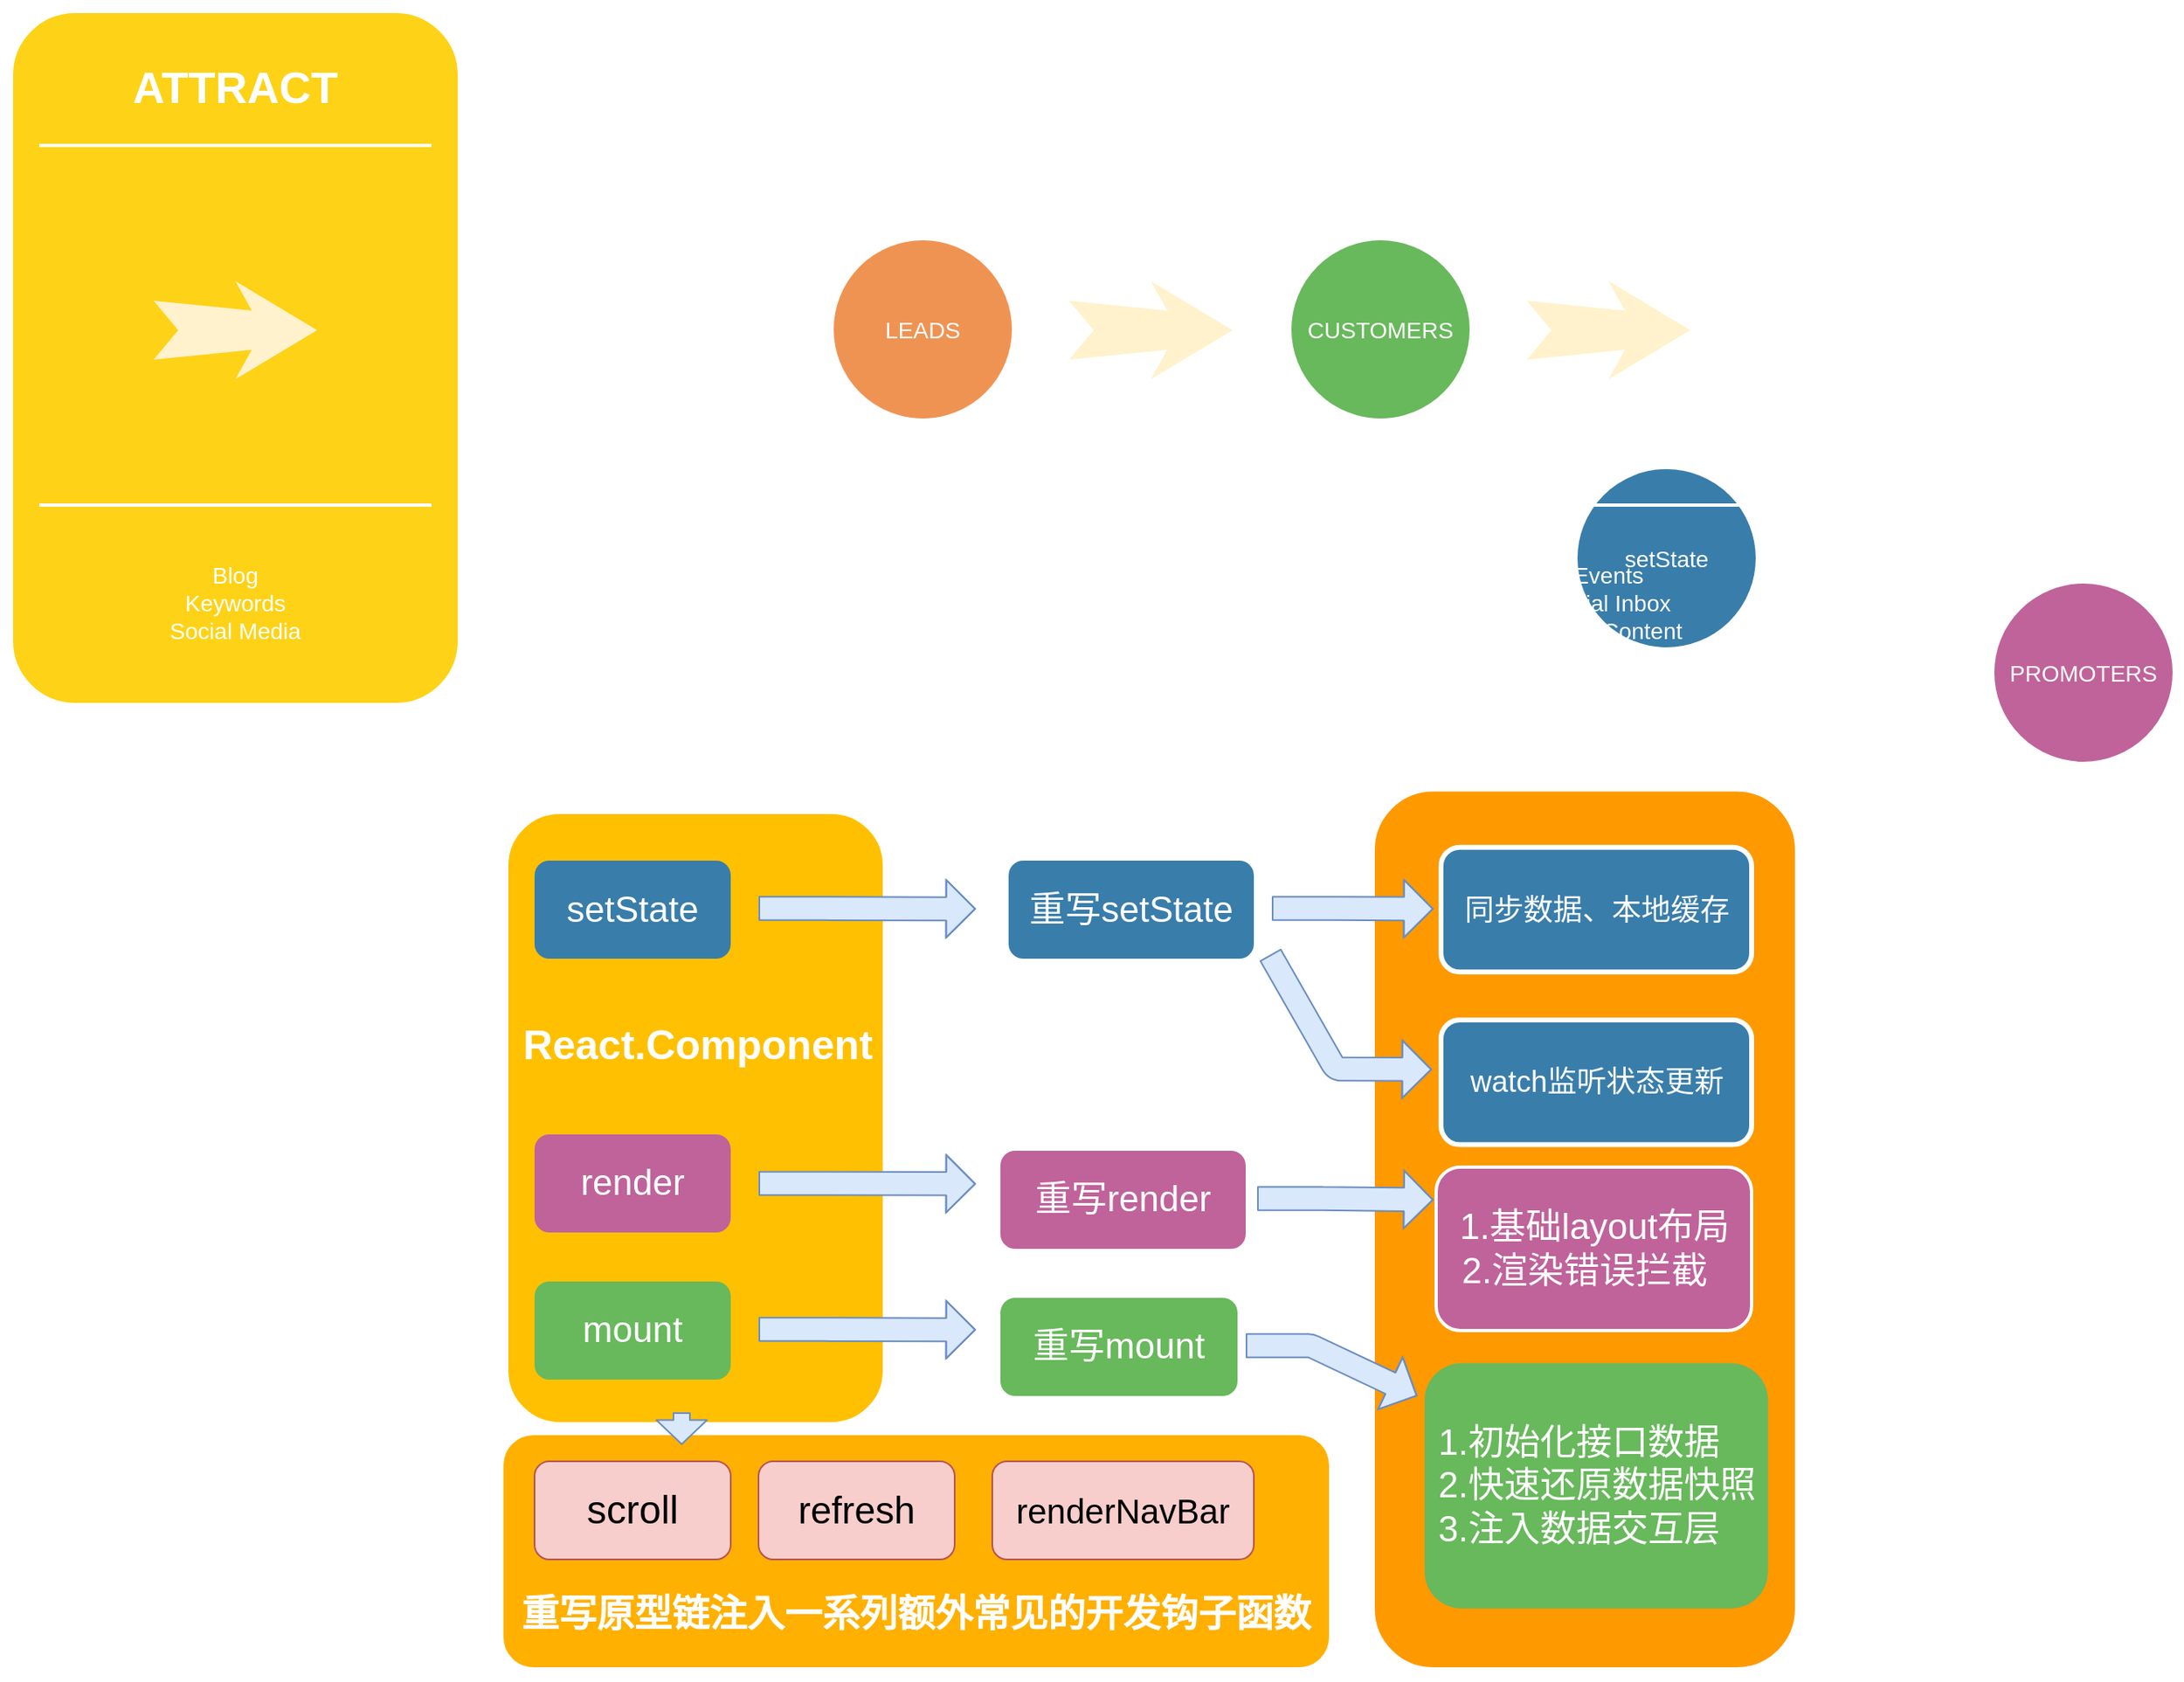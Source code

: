<mxfile version="14.9.5" type="github">
  <diagram name="Page-1" id="12e1b939-464a-85fe-373e-61e167be1490">
    <mxGraphModel dx="1351" dy="713" grid="1" gridSize="10" guides="1" tooltips="1" connect="1" arrows="1" fold="1" page="1" pageScale="1.5" pageWidth="1169" pageHeight="826" background="none" math="0" shadow="0">
      <root>
        <mxCell id="0" />
        <mxCell id="1" parent="0" />
        <mxCell id="60da8b9f42644d3a-2" value="" style="whiteSpace=wrap;html=1;rounded=1;shadow=0;strokeWidth=8;fontSize=20;align=center;fillColor=#FED217;strokeColor=#FFFFFF;" parent="1" vertex="1">
          <mxGeometry x="317" y="50" width="280" height="430" as="geometry" />
        </mxCell>
        <mxCell id="60da8b9f42644d3a-3" value="ATTRACT" style="text;html=1;strokeColor=none;fillColor=none;align=center;verticalAlign=middle;whiteSpace=wrap;rounded=0;shadow=0;fontSize=27;fontColor=#FFFFFF;fontStyle=1" parent="1" vertex="1">
          <mxGeometry x="317" y="70" width="280" height="60" as="geometry" />
        </mxCell>
        <mxCell id="60da8b9f42644d3a-4" value="Blog&lt;div&gt;Keywords&lt;/div&gt;&lt;div&gt;Social Media&lt;/div&gt;" style="text;html=1;strokeColor=none;fillColor=none;align=center;verticalAlign=middle;whiteSpace=wrap;rounded=0;shadow=0;fontSize=14;fontColor=#FFFFFF;" parent="1" vertex="1">
          <mxGeometry x="317" y="370" width="280" height="90" as="geometry" />
        </mxCell>
        <mxCell id="60da8b9f42644d3a-6" value="" style="line;strokeWidth=2;html=1;rounded=0;shadow=0;fontSize=27;align=center;fillColor=none;strokeColor=#FFFFFF;" parent="1" vertex="1">
          <mxGeometry x="337" y="130" width="240" height="10" as="geometry" />
        </mxCell>
        <mxCell id="60da8b9f42644d3a-7" value="" style="line;strokeWidth=2;html=1;rounded=0;shadow=0;fontSize=27;align=center;fillColor=none;strokeColor=#FFFFFF;" parent="1" vertex="1">
          <mxGeometry x="337" y="350" width="240" height="10" as="geometry" />
        </mxCell>
        <mxCell id="60da8b9f42644d3a-9" value="" style="html=1;shadow=0;dashed=0;align=center;verticalAlign=middle;shape=mxgraph.arrows2.stylisedArrow;dy=0.6;dx=40;notch=15;feather=0.4;rounded=0;strokeWidth=1;fontSize=27;strokeColor=none;fillColor=#fff2cc;" parent="1" vertex="1">
          <mxGeometry x="407" y="218" width="100" height="60" as="geometry" />
        </mxCell>
        <mxCell id="60da8b9f42644d3a-17" value="" style="whiteSpace=wrap;html=1;rounded=1;shadow=0;strokeWidth=8;fontSize=20;align=center;fillColor=#FFC001;strokeColor=#FFFFFF;" parent="1" vertex="1">
          <mxGeometry x="620" y="540" width="237" height="380" as="geometry" />
        </mxCell>
        <mxCell id="60da8b9f42644d3a-18" value="CONVERT" style="text;html=1;strokeColor=none;fillColor=none;align=center;verticalAlign=middle;whiteSpace=wrap;rounded=0;shadow=0;fontSize=27;fontColor=#FFFFFF;fontStyle=1" parent="1" vertex="1">
          <mxGeometry x="597" y="70" width="280" height="60" as="geometry" />
        </mxCell>
        <mxCell id="60da8b9f42644d3a-19" value="Forms&lt;div&gt;Calls-to-Action&lt;/div&gt;&lt;div&gt;Landing Pages&lt;/div&gt;" style="text;html=1;strokeColor=none;fillColor=none;align=center;verticalAlign=middle;whiteSpace=wrap;rounded=0;shadow=0;fontSize=14;fontColor=#FFFFFF;" parent="1" vertex="1">
          <mxGeometry x="597" y="370" width="280" height="90" as="geometry" />
        </mxCell>
        <mxCell id="60da8b9f42644d3a-20" value="" style="line;strokeWidth=2;html=1;rounded=0;shadow=0;fontSize=27;align=center;fillColor=none;strokeColor=#FFFFFF;" parent="1" vertex="1">
          <mxGeometry x="617" y="130" width="240" height="10" as="geometry" />
        </mxCell>
        <mxCell id="60da8b9f42644d3a-21" value="" style="line;strokeWidth=2;html=1;rounded=0;shadow=0;fontSize=27;align=center;fillColor=none;strokeColor=#FFFFFF;" parent="1" vertex="1">
          <mxGeometry x="617" y="350" width="240" height="10" as="geometry" />
        </mxCell>
        <mxCell id="60da8b9f42644d3a-22" value="setState" style="ellipse;whiteSpace=wrap;html=1;rounded=0;shadow=0;strokeWidth=6;fontSize=14;align=center;fillColor=#397DAA;strokeColor=#FFFFFF;fontColor=#FFFFFF;" parent="1" vertex="1">
          <mxGeometry x="1275" y="330" width="115" height="115" as="geometry" />
        </mxCell>
        <mxCell id="60da8b9f42644d3a-24" value="&lt;font color=&quot;#ffffff&quot; style=&quot;font-size: 23px ; line-height: 110%&quot;&gt;&lt;b&gt;&lt;br&gt;&lt;br&gt;&lt;br&gt;重写原型链注入一系列额外常见的开发钩子函数&lt;/b&gt;&lt;/font&gt;" style="whiteSpace=wrap;html=1;rounded=1;shadow=0;strokeWidth=8;fontSize=20;align=center;fillColor=#FFB001;strokeColor=#FFFFFF;" parent="1" vertex="1">
          <mxGeometry x="617" y="920" width="513" height="150" as="geometry" />
        </mxCell>
        <mxCell id="60da8b9f42644d3a-25" value="CLOSE" style="text;html=1;strokeColor=none;fillColor=none;align=center;verticalAlign=middle;whiteSpace=wrap;rounded=0;shadow=0;fontSize=27;fontColor=#FFFFFF;fontStyle=1" parent="1" vertex="1">
          <mxGeometry x="877" y="70" width="280" height="60" as="geometry" />
        </mxCell>
        <mxCell id="60da8b9f42644d3a-26" value="Email&lt;div&gt;Signals&lt;/div&gt;&lt;div&gt;Workflows&lt;/div&gt;" style="text;html=1;strokeColor=none;fillColor=none;align=center;verticalAlign=middle;whiteSpace=wrap;rounded=0;shadow=0;fontSize=14;fontColor=#FFFFFF;" parent="1" vertex="1">
          <mxGeometry x="877" y="370" width="280" height="90" as="geometry" />
        </mxCell>
        <mxCell id="60da8b9f42644d3a-27" value="" style="line;strokeWidth=2;html=1;rounded=0;shadow=0;fontSize=27;align=center;fillColor=none;strokeColor=#FFFFFF;" parent="1" vertex="1">
          <mxGeometry x="897" y="130" width="240" height="10" as="geometry" />
        </mxCell>
        <mxCell id="60da8b9f42644d3a-28" value="" style="line;strokeWidth=2;html=1;rounded=0;shadow=0;fontSize=27;align=center;fillColor=none;strokeColor=#FFFFFF;" parent="1" vertex="1">
          <mxGeometry x="897" y="350" width="240" height="10" as="geometry" />
        </mxCell>
        <mxCell id="60da8b9f42644d3a-29" value="LEADS" style="ellipse;whiteSpace=wrap;html=1;rounded=0;shadow=0;strokeWidth=6;fontSize=14;align=center;fillColor=#EF9353;strokeColor=#FFFFFF;fontColor=#FFFFFF;" parent="1" vertex="1">
          <mxGeometry x="820" y="190" width="115" height="115" as="geometry" />
        </mxCell>
        <mxCell id="60da8b9f42644d3a-30" value="" style="html=1;shadow=0;dashed=0;align=center;verticalAlign=middle;shape=mxgraph.arrows2.stylisedArrow;dy=0.6;dx=40;notch=15;feather=0.4;rounded=0;strokeWidth=1;fontSize=27;strokeColor=none;fillColor=#fff2cc;" parent="1" vertex="1">
          <mxGeometry x="967" y="218" width="100" height="60" as="geometry" />
        </mxCell>
        <mxCell id="60da8b9f42644d3a-31" value="" style="whiteSpace=wrap;html=1;rounded=1;shadow=0;strokeWidth=8;fontSize=20;align=center;fillColor=#FE9900;strokeColor=#FFFFFF;" parent="1" vertex="1">
          <mxGeometry x="1150" y="526.25" width="265" height="543.75" as="geometry" />
        </mxCell>
        <mxCell id="60da8b9f42644d3a-32" value="DELIGHT" style="text;html=1;strokeColor=none;fillColor=none;align=center;verticalAlign=middle;whiteSpace=wrap;rounded=0;shadow=0;fontSize=27;fontColor=#FFFFFF;fontStyle=1" parent="1" vertex="1">
          <mxGeometry x="1157" y="70" width="280" height="60" as="geometry" />
        </mxCell>
        <mxCell id="60da8b9f42644d3a-33" value="Events&lt;div&gt;Social Inbox&lt;/div&gt;&lt;div&gt;Smart Content&lt;/div&gt;" style="text;html=1;strokeColor=none;fillColor=none;align=center;verticalAlign=middle;whiteSpace=wrap;rounded=0;shadow=0;fontSize=14;fontColor=#FFFFFF;" parent="1" vertex="1">
          <mxGeometry x="1157" y="370" width="280" height="90" as="geometry" />
        </mxCell>
        <mxCell id="60da8b9f42644d3a-34" value="" style="line;strokeWidth=2;html=1;rounded=0;shadow=0;fontSize=27;align=center;fillColor=none;strokeColor=#FFFFFF;" parent="1" vertex="1">
          <mxGeometry x="1177" y="130" width="240" height="10" as="geometry" />
        </mxCell>
        <mxCell id="60da8b9f42644d3a-35" value="" style="line;strokeWidth=2;html=1;rounded=0;shadow=0;fontSize=27;align=center;fillColor=none;strokeColor=#FFFFFF;" parent="1" vertex="1">
          <mxGeometry x="1177" y="350" width="240" height="10" as="geometry" />
        </mxCell>
        <mxCell id="60da8b9f42644d3a-36" value="CUSTOMERS" style="ellipse;whiteSpace=wrap;html=1;rounded=0;shadow=0;strokeWidth=6;fontSize=14;align=center;fillColor=#68B85C;strokeColor=#FFFFFF;fontColor=#FFFFFF;" parent="1" vertex="1">
          <mxGeometry x="1100" y="190" width="115" height="115" as="geometry" />
        </mxCell>
        <mxCell id="60da8b9f42644d3a-37" value="" style="html=1;shadow=0;dashed=0;align=center;verticalAlign=middle;shape=mxgraph.arrows2.stylisedArrow;dy=0.6;dx=40;notch=15;feather=0.4;rounded=0;strokeWidth=1;fontSize=27;strokeColor=none;fillColor=#fff2cc;" parent="1" vertex="1">
          <mxGeometry x="1247" y="218" width="100" height="60" as="geometry" />
        </mxCell>
        <mxCell id="60da8b9f42644d3a-38" value="PROMOTERS" style="ellipse;whiteSpace=wrap;html=1;rounded=0;shadow=0;strokeWidth=6;fontSize=14;align=center;fillColor=#BF639A;strokeColor=#FFFFFF;fontColor=#FFFFFF;" parent="1" vertex="1">
          <mxGeometry x="1530" y="400" width="115" height="115" as="geometry" />
        </mxCell>
        <mxCell id="oeGN8S6D184Z7G90oc1i-3" value="&lt;font style=&quot;font-size: 24px&quot;&gt;scroll&lt;/font&gt;" style="rounded=1;whiteSpace=wrap;html=1;fillColor=#f8cecc;strokeColor=#b85450;" vertex="1" parent="1">
          <mxGeometry x="640" y="940" width="120" height="60" as="geometry" />
        </mxCell>
        <mxCell id="oeGN8S6D184Z7G90oc1i-5" value="&lt;font style=&quot;font-size: 23px&quot;&gt;refresh&lt;/font&gt;" style="rounded=1;whiteSpace=wrap;html=1;fillColor=#f8cecc;strokeColor=#b85450;" vertex="1" parent="1">
          <mxGeometry x="777" y="940" width="120" height="60" as="geometry" />
        </mxCell>
        <mxCell id="oeGN8S6D184Z7G90oc1i-6" value="&lt;font style=&quot;font-size: 21px&quot;&gt;renderNavBar&lt;/font&gt;" style="rounded=1;whiteSpace=wrap;html=1;fillColor=#f8cecc;strokeColor=#b85450;" vertex="1" parent="1">
          <mxGeometry x="920" y="940" width="160" height="60" as="geometry" />
        </mxCell>
        <mxCell id="oeGN8S6D184Z7G90oc1i-8" value="&lt;span style=&quot;color: rgb(255 , 255 , 255)&quot;&gt;&lt;font style=&quot;font-size: 22px&quot;&gt;setState&lt;/font&gt;&lt;/span&gt;" style="rounded=1;whiteSpace=wrap;html=1;strokeWidth=8;strokeColor=none;fillColor=#397DAA;" vertex="1" parent="1">
          <mxGeometry x="640" y="572.5" width="120" height="60" as="geometry" />
        </mxCell>
        <mxCell id="oeGN8S6D184Z7G90oc1i-9" value="" style="shape=flexArrow;endArrow=classic;html=1;width=14.286;endSize=5.571;fillColor=#dae8fc;strokeColor=#6c8ebf;" edge="1" parent="1">
          <mxGeometry width="50" height="50" relative="1" as="geometry">
            <mxPoint x="777" y="601.79" as="sourcePoint" />
            <mxPoint x="910" y="602" as="targetPoint" />
            <Array as="points">
              <mxPoint x="817" y="601.79" />
            </Array>
          </mxGeometry>
        </mxCell>
        <mxCell id="oeGN8S6D184Z7G90oc1i-10" value="&lt;span style=&quot;color: rgb(255 , 255 , 255)&quot;&gt;&lt;font style=&quot;font-size: 22px&quot;&gt;重写setState&lt;/font&gt;&lt;/span&gt;" style="rounded=1;whiteSpace=wrap;html=1;strokeWidth=8;strokeColor=none;fillColor=#397DAA;" vertex="1" parent="1">
          <mxGeometry x="930" y="572.5" width="150" height="60" as="geometry" />
        </mxCell>
        <mxCell id="oeGN8S6D184Z7G90oc1i-11" value="" style="shape=flexArrow;endArrow=classic;html=1;width=14.286;endSize=5.571;fillColor=#dae8fc;strokeColor=#6c8ebf;" edge="1" parent="1">
          <mxGeometry width="50" height="50" relative="1" as="geometry">
            <mxPoint x="1091" y="601.79" as="sourcePoint" />
            <mxPoint x="1190" y="602" as="targetPoint" />
            <Array as="points">
              <mxPoint x="1131" y="601.79" />
            </Array>
          </mxGeometry>
        </mxCell>
        <mxCell id="oeGN8S6D184Z7G90oc1i-12" value="&lt;font style=&quot;font-size: 18px&quot; color=&quot;#ffffff&quot;&gt;同步数据、本地缓存&lt;/font&gt;" style="rounded=1;whiteSpace=wrap;html=1;strokeColor=#FFFFFF;strokeWidth=3;fillColor=#397DAA;gradientColor=none;" vertex="1" parent="1">
          <mxGeometry x="1194.5" y="564.38" width="190" height="76.25" as="geometry" />
        </mxCell>
        <mxCell id="oeGN8S6D184Z7G90oc1i-13" value="" style="shape=flexArrow;endArrow=classic;html=1;width=14.286;endSize=5.571;fillColor=#dae8fc;strokeColor=#6c8ebf;" edge="1" parent="1">
          <mxGeometry width="50" height="50" relative="1" as="geometry">
            <mxPoint x="1090" y="630" as="sourcePoint" />
            <mxPoint x="1189" y="700.21" as="targetPoint" />
            <Array as="points">
              <mxPoint x="1130" y="700" />
            </Array>
          </mxGeometry>
        </mxCell>
        <mxCell id="oeGN8S6D184Z7G90oc1i-14" value="&lt;font style=&quot;font-size: 18px&quot; color=&quot;#ffffff&quot;&gt;watch监听状态更新&lt;/font&gt;" style="rounded=1;whiteSpace=wrap;html=1;strokeColor=#FFFFFF;strokeWidth=3;fillColor=#397DAA;gradientColor=none;" vertex="1" parent="1">
          <mxGeometry x="1194.5" y="670" width="190" height="76.25" as="geometry" />
        </mxCell>
        <mxCell id="oeGN8S6D184Z7G90oc1i-15" value="&lt;span style=&quot;color: rgb(255 , 255 , 255)&quot;&gt;&lt;font style=&quot;font-size: 22px&quot;&gt;render&lt;/font&gt;&lt;/span&gt;" style="rounded=1;whiteSpace=wrap;html=1;strokeWidth=8;strokeColor=none;fillColor=#BF639A;" vertex="1" parent="1">
          <mxGeometry x="640" y="740" width="120" height="60" as="geometry" />
        </mxCell>
        <mxCell id="oeGN8S6D184Z7G90oc1i-16" value="" style="shape=flexArrow;endArrow=classic;html=1;fillColor=#dae8fc;strokeColor=#6c8ebf;width=10;endSize=4.571;" edge="1" parent="1">
          <mxGeometry width="50" height="50" relative="1" as="geometry">
            <mxPoint x="730" y="910" as="sourcePoint" />
            <mxPoint x="730" y="930" as="targetPoint" />
          </mxGeometry>
        </mxCell>
        <mxCell id="oeGN8S6D184Z7G90oc1i-18" value="" style="shape=flexArrow;endArrow=classic;html=1;width=14.286;endSize=5.571;fillColor=#dae8fc;strokeColor=#6c8ebf;" edge="1" parent="1">
          <mxGeometry width="50" height="50" relative="1" as="geometry">
            <mxPoint x="777" y="770" as="sourcePoint" />
            <mxPoint x="910" y="770.21" as="targetPoint" />
            <Array as="points">
              <mxPoint x="817" y="770" />
            </Array>
          </mxGeometry>
        </mxCell>
        <mxCell id="oeGN8S6D184Z7G90oc1i-19" value="&lt;span style=&quot;color: rgb(255 , 255 , 255)&quot;&gt;&lt;font style=&quot;font-size: 22px&quot;&gt;重写render&lt;/font&gt;&lt;/span&gt;" style="rounded=1;whiteSpace=wrap;html=1;strokeWidth=8;strokeColor=none;fillColor=#BF639A;" vertex="1" parent="1">
          <mxGeometry x="925" y="750" width="150" height="60" as="geometry" />
        </mxCell>
        <mxCell id="oeGN8S6D184Z7G90oc1i-21" value="" style="shape=flexArrow;endArrow=classic;html=1;width=14.286;endSize=5.571;fillColor=#dae8fc;strokeColor=#6c8ebf;" edge="1" parent="1">
          <mxGeometry width="50" height="50" relative="1" as="geometry">
            <mxPoint x="1082" y="779.29" as="sourcePoint" />
            <mxPoint x="1190" y="780" as="targetPoint" />
            <Array as="points">
              <mxPoint x="1122" y="779.29" />
            </Array>
          </mxGeometry>
        </mxCell>
        <mxCell id="oeGN8S6D184Z7G90oc1i-22" value="&lt;font color=&quot;#ffffff&quot;&gt;&lt;span style=&quot;font-size: 22px&quot;&gt;1.基础layout&lt;/span&gt;&lt;/font&gt;&lt;span style=&quot;color: rgb(255 , 255 , 255) ; font-size: 22px&quot;&gt;布局&lt;br&gt;2.渲染错误拦截&amp;nbsp;&amp;nbsp;&lt;br&gt;&lt;/span&gt;" style="rounded=1;whiteSpace=wrap;html=1;strokeWidth=2;fillColor=#BF639A;strokeColor=#FFFFFF;" vertex="1" parent="1">
          <mxGeometry x="1191.5" y="760" width="193" height="100" as="geometry" />
        </mxCell>
        <mxCell id="oeGN8S6D184Z7G90oc1i-23" value="&lt;span style=&quot;color: rgb(255 , 255 , 255)&quot;&gt;&lt;font style=&quot;font-size: 22px&quot;&gt;mount&lt;/font&gt;&lt;/span&gt;" style="rounded=1;whiteSpace=wrap;html=1;strokeWidth=8;strokeColor=none;fillColor=#68B85C;" vertex="1" parent="1">
          <mxGeometry x="640" y="830" width="120" height="60" as="geometry" />
        </mxCell>
        <mxCell id="oeGN8S6D184Z7G90oc1i-24" value="" style="shape=flexArrow;endArrow=classic;html=1;width=14.286;endSize=5.571;fillColor=#dae8fc;strokeColor=#6c8ebf;" edge="1" parent="1">
          <mxGeometry width="50" height="50" relative="1" as="geometry">
            <mxPoint x="777" y="859.29" as="sourcePoint" />
            <mxPoint x="910" y="859.5" as="targetPoint" />
            <Array as="points">
              <mxPoint x="817" y="859.29" />
            </Array>
          </mxGeometry>
        </mxCell>
        <mxCell id="oeGN8S6D184Z7G90oc1i-25" value="&lt;span style=&quot;color: rgb(255 , 255 , 255) ; font-size: 22px&quot;&gt;重写&lt;/span&gt;&lt;span style=&quot;color: rgb(255 , 255 , 255)&quot;&gt;&lt;font style=&quot;font-size: 22px&quot;&gt;mount&lt;/font&gt;&lt;/span&gt;" style="rounded=1;whiteSpace=wrap;html=1;strokeWidth=8;strokeColor=none;fillColor=#68B85C;" vertex="1" parent="1">
          <mxGeometry x="925" y="840" width="145" height="60" as="geometry" />
        </mxCell>
        <mxCell id="oeGN8S6D184Z7G90oc1i-27" value="" style="shape=flexArrow;endArrow=classic;html=1;width=14.286;endSize=5.571;fillColor=#dae8fc;strokeColor=#6c8ebf;" edge="1" parent="1">
          <mxGeometry width="50" height="50" relative="1" as="geometry">
            <mxPoint x="1075" y="869.29" as="sourcePoint" />
            <mxPoint x="1180" y="900" as="targetPoint" />
            <Array as="points">
              <mxPoint x="1115" y="869.29" />
            </Array>
          </mxGeometry>
        </mxCell>
        <mxCell id="oeGN8S6D184Z7G90oc1i-28" value="&lt;p style=&quot;line-height: 200%&quot;&gt;&lt;/p&gt;&lt;div style=&quot;text-align: left&quot;&gt;&lt;span style=&quot;font-size: 22px ; color: rgb(255 , 255 , 255)&quot;&gt;1.初始化接口数据&lt;/span&gt;&lt;/div&gt;&lt;font color=&quot;#ffffff&quot;&gt;&lt;div style=&quot;text-align: left&quot;&gt;&lt;span style=&quot;font-size: 22px&quot;&gt;2.快速还原数据快照&lt;br&gt;3.注入数据交互层&lt;/span&gt;&lt;/div&gt;&lt;/font&gt;&lt;p&gt;&lt;/p&gt;" style="rounded=1;whiteSpace=wrap;html=1;strokeWidth=8;strokeColor=none;fillColor=#68B85C;" vertex="1" parent="1">
          <mxGeometry x="1184.5" y="880" width="210" height="150" as="geometry" />
        </mxCell>
        <mxCell id="oeGN8S6D184Z7G90oc1i-29" value="&lt;b&gt;&lt;font color=&quot;#ffffff&quot; style=&quot;line-height: 2.4px ; font-size: 25px&quot;&gt;React.Component&lt;/font&gt;&lt;/b&gt;" style="text;html=1;strokeColor=none;fillColor=none;align=center;verticalAlign=middle;whiteSpace=wrap;rounded=0;" vertex="1" parent="1">
          <mxGeometry x="720" y="680" width="40" height="20" as="geometry" />
        </mxCell>
      </root>
    </mxGraphModel>
  </diagram>
</mxfile>
